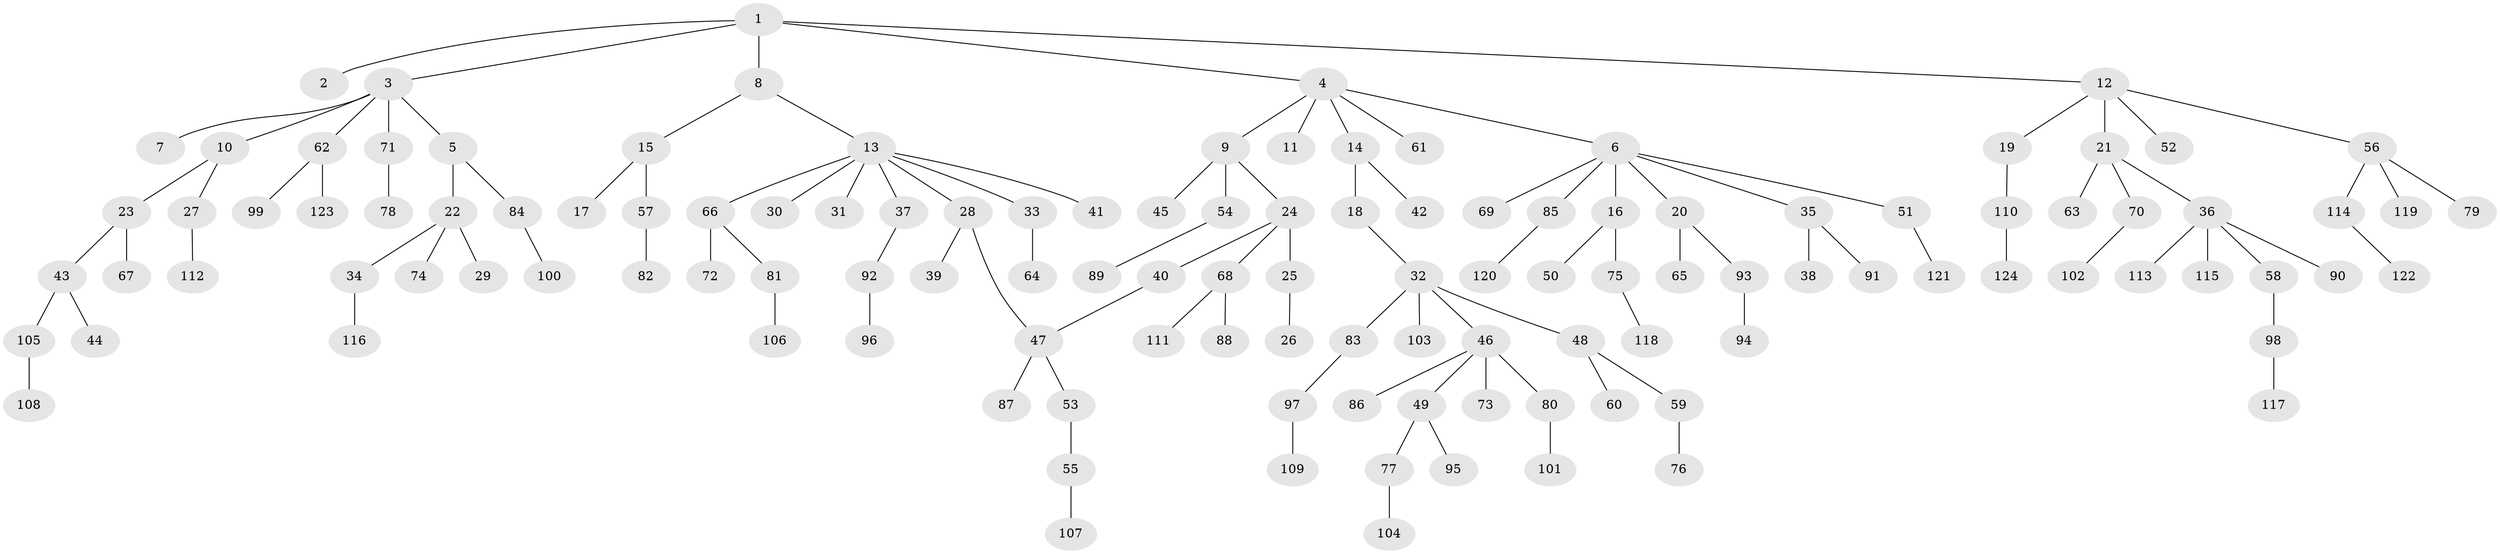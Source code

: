 // Generated by graph-tools (version 1.1) at 2025/00/03/09/25 03:00:58]
// undirected, 124 vertices, 124 edges
graph export_dot {
graph [start="1"]
  node [color=gray90,style=filled];
  1;
  2;
  3;
  4;
  5;
  6;
  7;
  8;
  9;
  10;
  11;
  12;
  13;
  14;
  15;
  16;
  17;
  18;
  19;
  20;
  21;
  22;
  23;
  24;
  25;
  26;
  27;
  28;
  29;
  30;
  31;
  32;
  33;
  34;
  35;
  36;
  37;
  38;
  39;
  40;
  41;
  42;
  43;
  44;
  45;
  46;
  47;
  48;
  49;
  50;
  51;
  52;
  53;
  54;
  55;
  56;
  57;
  58;
  59;
  60;
  61;
  62;
  63;
  64;
  65;
  66;
  67;
  68;
  69;
  70;
  71;
  72;
  73;
  74;
  75;
  76;
  77;
  78;
  79;
  80;
  81;
  82;
  83;
  84;
  85;
  86;
  87;
  88;
  89;
  90;
  91;
  92;
  93;
  94;
  95;
  96;
  97;
  98;
  99;
  100;
  101;
  102;
  103;
  104;
  105;
  106;
  107;
  108;
  109;
  110;
  111;
  112;
  113;
  114;
  115;
  116;
  117;
  118;
  119;
  120;
  121;
  122;
  123;
  124;
  1 -- 2;
  1 -- 3;
  1 -- 4;
  1 -- 8;
  1 -- 12;
  3 -- 5;
  3 -- 7;
  3 -- 10;
  3 -- 62;
  3 -- 71;
  4 -- 6;
  4 -- 9;
  4 -- 11;
  4 -- 14;
  4 -- 61;
  5 -- 22;
  5 -- 84;
  6 -- 16;
  6 -- 20;
  6 -- 35;
  6 -- 51;
  6 -- 69;
  6 -- 85;
  8 -- 13;
  8 -- 15;
  9 -- 24;
  9 -- 45;
  9 -- 54;
  10 -- 23;
  10 -- 27;
  12 -- 19;
  12 -- 21;
  12 -- 52;
  12 -- 56;
  13 -- 28;
  13 -- 30;
  13 -- 31;
  13 -- 33;
  13 -- 37;
  13 -- 41;
  13 -- 66;
  14 -- 18;
  14 -- 42;
  15 -- 17;
  15 -- 57;
  16 -- 50;
  16 -- 75;
  18 -- 32;
  19 -- 110;
  20 -- 65;
  20 -- 93;
  21 -- 36;
  21 -- 63;
  21 -- 70;
  22 -- 29;
  22 -- 34;
  22 -- 74;
  23 -- 43;
  23 -- 67;
  24 -- 25;
  24 -- 40;
  24 -- 68;
  25 -- 26;
  27 -- 112;
  28 -- 39;
  28 -- 47;
  32 -- 46;
  32 -- 48;
  32 -- 83;
  32 -- 103;
  33 -- 64;
  34 -- 116;
  35 -- 38;
  35 -- 91;
  36 -- 58;
  36 -- 90;
  36 -- 113;
  36 -- 115;
  37 -- 92;
  40 -- 47;
  43 -- 44;
  43 -- 105;
  46 -- 49;
  46 -- 73;
  46 -- 80;
  46 -- 86;
  47 -- 53;
  47 -- 87;
  48 -- 59;
  48 -- 60;
  49 -- 77;
  49 -- 95;
  51 -- 121;
  53 -- 55;
  54 -- 89;
  55 -- 107;
  56 -- 79;
  56 -- 114;
  56 -- 119;
  57 -- 82;
  58 -- 98;
  59 -- 76;
  62 -- 99;
  62 -- 123;
  66 -- 72;
  66 -- 81;
  68 -- 88;
  68 -- 111;
  70 -- 102;
  71 -- 78;
  75 -- 118;
  77 -- 104;
  80 -- 101;
  81 -- 106;
  83 -- 97;
  84 -- 100;
  85 -- 120;
  92 -- 96;
  93 -- 94;
  97 -- 109;
  98 -- 117;
  105 -- 108;
  110 -- 124;
  114 -- 122;
}
